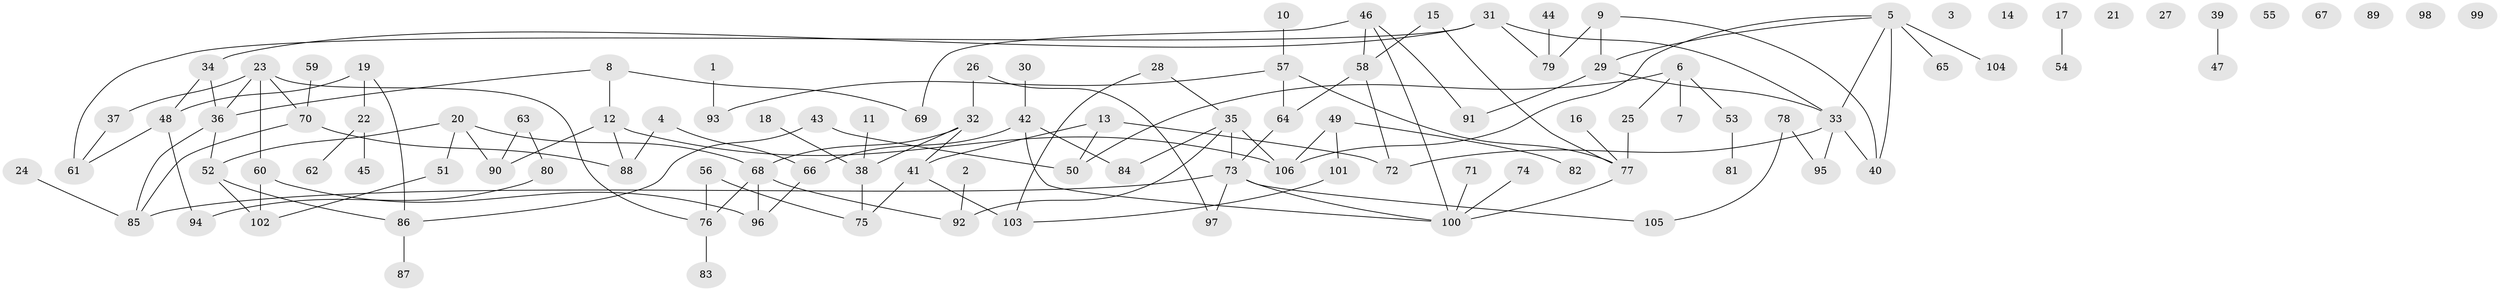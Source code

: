// Generated by graph-tools (version 1.1) at 2025/12/03/09/25 04:12:56]
// undirected, 106 vertices, 130 edges
graph export_dot {
graph [start="1"]
  node [color=gray90,style=filled];
  1;
  2;
  3;
  4;
  5;
  6;
  7;
  8;
  9;
  10;
  11;
  12;
  13;
  14;
  15;
  16;
  17;
  18;
  19;
  20;
  21;
  22;
  23;
  24;
  25;
  26;
  27;
  28;
  29;
  30;
  31;
  32;
  33;
  34;
  35;
  36;
  37;
  38;
  39;
  40;
  41;
  42;
  43;
  44;
  45;
  46;
  47;
  48;
  49;
  50;
  51;
  52;
  53;
  54;
  55;
  56;
  57;
  58;
  59;
  60;
  61;
  62;
  63;
  64;
  65;
  66;
  67;
  68;
  69;
  70;
  71;
  72;
  73;
  74;
  75;
  76;
  77;
  78;
  79;
  80;
  81;
  82;
  83;
  84;
  85;
  86;
  87;
  88;
  89;
  90;
  91;
  92;
  93;
  94;
  95;
  96;
  97;
  98;
  99;
  100;
  101;
  102;
  103;
  104;
  105;
  106;
  1 -- 93;
  2 -- 92;
  4 -- 66;
  4 -- 88;
  5 -- 29;
  5 -- 33;
  5 -- 40;
  5 -- 65;
  5 -- 104;
  5 -- 106;
  6 -- 7;
  6 -- 25;
  6 -- 50;
  6 -- 53;
  8 -- 12;
  8 -- 36;
  8 -- 69;
  9 -- 29;
  9 -- 40;
  9 -- 79;
  10 -- 57;
  11 -- 38;
  12 -- 88;
  12 -- 90;
  12 -- 106;
  13 -- 41;
  13 -- 50;
  13 -- 72;
  15 -- 58;
  15 -- 77;
  16 -- 77;
  17 -- 54;
  18 -- 38;
  19 -- 22;
  19 -- 48;
  19 -- 86;
  20 -- 51;
  20 -- 52;
  20 -- 68;
  20 -- 90;
  22 -- 45;
  22 -- 62;
  23 -- 36;
  23 -- 37;
  23 -- 60;
  23 -- 70;
  23 -- 76;
  24 -- 85;
  25 -- 77;
  26 -- 32;
  26 -- 97;
  28 -- 35;
  28 -- 103;
  29 -- 33;
  29 -- 91;
  30 -- 42;
  31 -- 33;
  31 -- 34;
  31 -- 61;
  31 -- 79;
  32 -- 38;
  32 -- 41;
  32 -- 68;
  33 -- 40;
  33 -- 72;
  33 -- 95;
  34 -- 36;
  34 -- 48;
  35 -- 73;
  35 -- 84;
  35 -- 92;
  35 -- 106;
  36 -- 52;
  36 -- 85;
  37 -- 61;
  38 -- 75;
  39 -- 47;
  41 -- 75;
  41 -- 103;
  42 -- 66;
  42 -- 84;
  42 -- 100;
  43 -- 50;
  43 -- 86;
  44 -- 79;
  46 -- 58;
  46 -- 69;
  46 -- 91;
  46 -- 100;
  48 -- 61;
  48 -- 94;
  49 -- 82;
  49 -- 101;
  49 -- 106;
  51 -- 102;
  52 -- 86;
  52 -- 102;
  53 -- 81;
  56 -- 75;
  56 -- 76;
  57 -- 64;
  57 -- 77;
  57 -- 93;
  58 -- 64;
  58 -- 72;
  59 -- 70;
  60 -- 96;
  60 -- 102;
  63 -- 80;
  63 -- 90;
  64 -- 73;
  66 -- 96;
  68 -- 76;
  68 -- 92;
  68 -- 96;
  70 -- 85;
  70 -- 88;
  71 -- 100;
  73 -- 85;
  73 -- 97;
  73 -- 100;
  73 -- 105;
  74 -- 100;
  76 -- 83;
  77 -- 100;
  78 -- 95;
  78 -- 105;
  80 -- 94;
  86 -- 87;
  101 -- 103;
}
